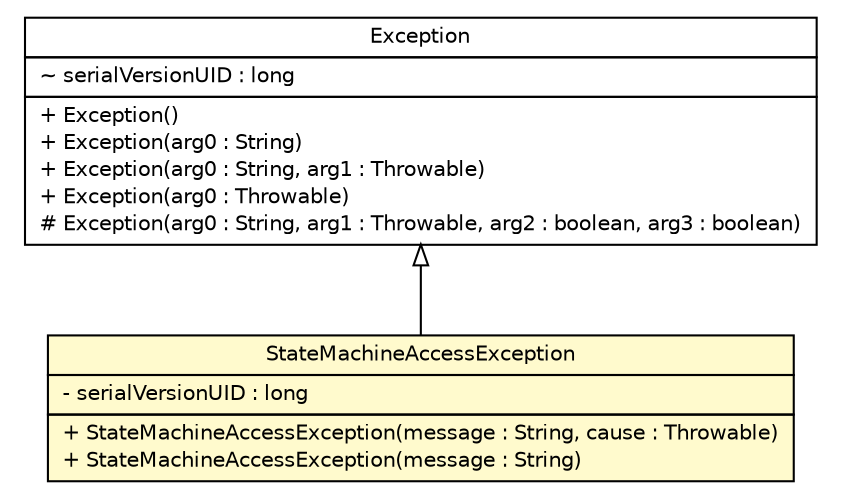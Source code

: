 #!/usr/local/bin/dot
#
# Class diagram 
# Generated by UMLGraph version R5_6 (http://www.umlgraph.org/)
#

digraph G {
	edge [fontname="Helvetica",fontsize=10,labelfontname="Helvetica",labelfontsize=10];
	node [fontname="Helvetica",fontsize=10,shape=plaintext];
	nodesep=0.25;
	ranksep=0.5;
	// de.hsbremen.tc.tnc.tnccs.session.statemachine.exception.StateMachineAccessException
	c27843 [label=<<table title="de.hsbremen.tc.tnc.tnccs.session.statemachine.exception.StateMachineAccessException" border="0" cellborder="1" cellspacing="0" cellpadding="2" port="p" bgcolor="lemonChiffon" href="./StateMachineAccessException.html">
		<tr><td><table border="0" cellspacing="0" cellpadding="1">
<tr><td align="center" balign="center"> StateMachineAccessException </td></tr>
		</table></td></tr>
		<tr><td><table border="0" cellspacing="0" cellpadding="1">
<tr><td align="left" balign="left"> - serialVersionUID : long </td></tr>
		</table></td></tr>
		<tr><td><table border="0" cellspacing="0" cellpadding="1">
<tr><td align="left" balign="left"> + StateMachineAccessException(message : String, cause : Throwable) </td></tr>
<tr><td align="left" balign="left"> + StateMachineAccessException(message : String) </td></tr>
		</table></td></tr>
		</table>>, URL="./StateMachineAccessException.html", fontname="Helvetica", fontcolor="black", fontsize=10.0];
	//de.hsbremen.tc.tnc.tnccs.session.statemachine.exception.StateMachineAccessException extends java.lang.Exception
	c27924:p -> c27843:p [dir=back,arrowtail=empty];
	// java.lang.Exception
	c27924 [label=<<table title="java.lang.Exception" border="0" cellborder="1" cellspacing="0" cellpadding="2" port="p" href="http://java.sun.com/j2se/1.4.2/docs/api/java/lang/Exception.html">
		<tr><td><table border="0" cellspacing="0" cellpadding="1">
<tr><td align="center" balign="center"> Exception </td></tr>
		</table></td></tr>
		<tr><td><table border="0" cellspacing="0" cellpadding="1">
<tr><td align="left" balign="left"> ~ serialVersionUID : long </td></tr>
		</table></td></tr>
		<tr><td><table border="0" cellspacing="0" cellpadding="1">
<tr><td align="left" balign="left"> + Exception() </td></tr>
<tr><td align="left" balign="left"> + Exception(arg0 : String) </td></tr>
<tr><td align="left" balign="left"> + Exception(arg0 : String, arg1 : Throwable) </td></tr>
<tr><td align="left" balign="left"> + Exception(arg0 : Throwable) </td></tr>
<tr><td align="left" balign="left"> # Exception(arg0 : String, arg1 : Throwable, arg2 : boolean, arg3 : boolean) </td></tr>
		</table></td></tr>
		</table>>, URL="http://java.sun.com/j2se/1.4.2/docs/api/java/lang/Exception.html", fontname="Helvetica", fontcolor="black", fontsize=10.0];
}

